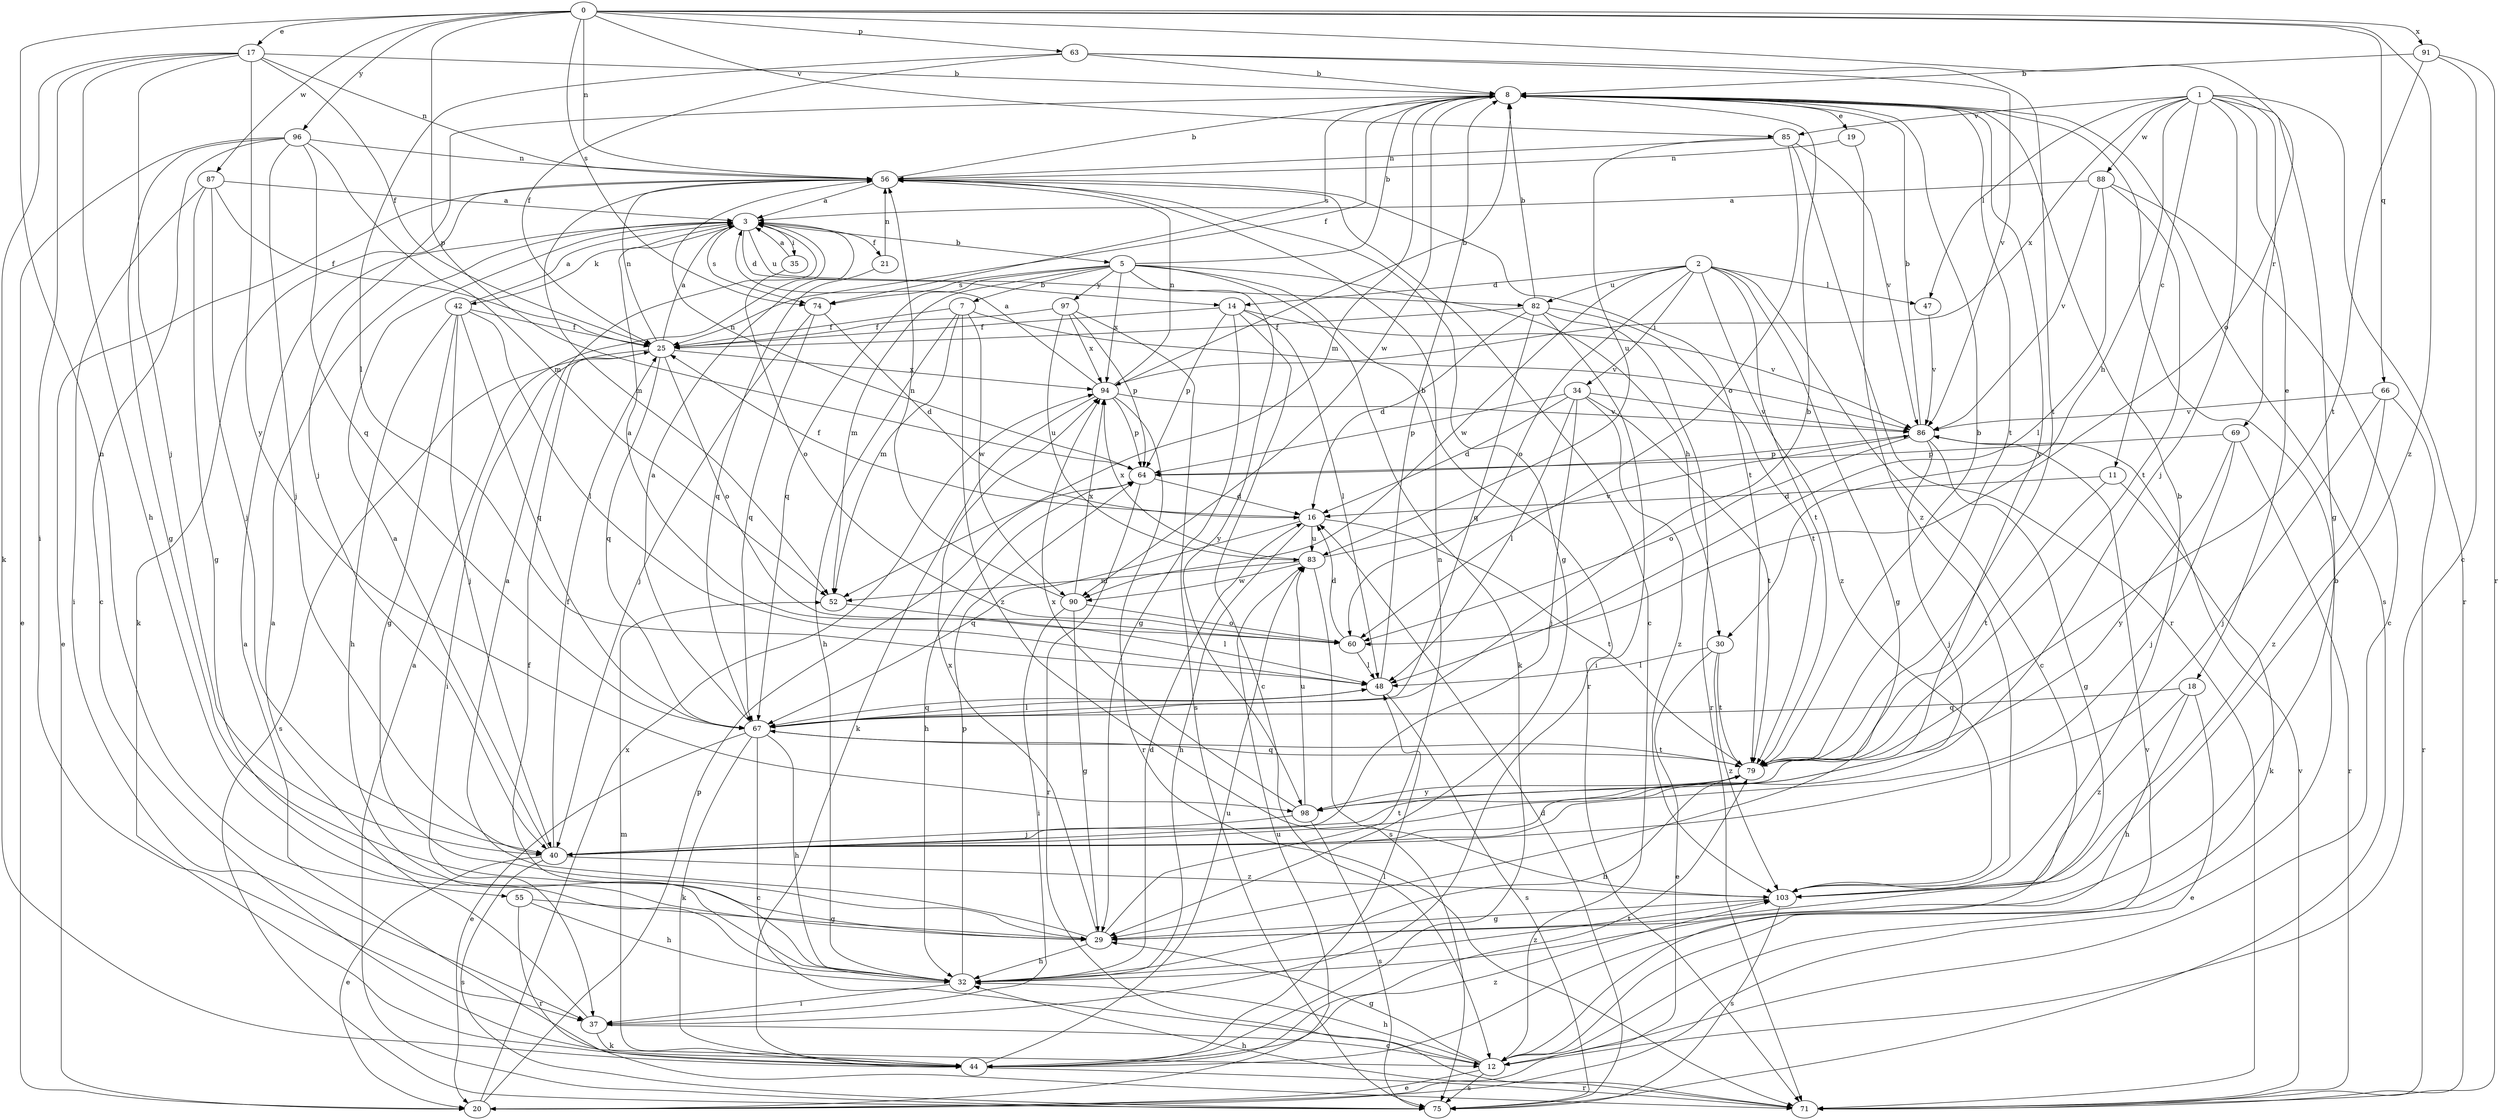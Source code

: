 strict digraph  {
0;
1;
2;
3;
5;
7;
8;
11;
12;
14;
16;
17;
18;
19;
20;
21;
25;
29;
30;
32;
34;
35;
37;
40;
42;
44;
47;
48;
52;
55;
56;
60;
63;
64;
66;
67;
69;
71;
74;
75;
79;
82;
83;
85;
86;
87;
88;
90;
91;
94;
96;
97;
98;
103;
0 -> 17  [label=e];
0 -> 55  [label=n];
0 -> 56  [label=n];
0 -> 60  [label=o];
0 -> 63  [label=p];
0 -> 64  [label=p];
0 -> 66  [label=q];
0 -> 74  [label=s];
0 -> 85  [label=v];
0 -> 87  [label=w];
0 -> 91  [label=x];
0 -> 96  [label=y];
0 -> 103  [label=z];
1 -> 11  [label=c];
1 -> 18  [label=e];
1 -> 29  [label=g];
1 -> 30  [label=h];
1 -> 40  [label=j];
1 -> 47  [label=l];
1 -> 69  [label=r];
1 -> 71  [label=r];
1 -> 85  [label=v];
1 -> 88  [label=w];
1 -> 94  [label=x];
2 -> 12  [label=c];
2 -> 14  [label=d];
2 -> 29  [label=g];
2 -> 34  [label=i];
2 -> 47  [label=l];
2 -> 60  [label=o];
2 -> 79  [label=t];
2 -> 82  [label=u];
2 -> 90  [label=w];
2 -> 103  [label=z];
3 -> 5  [label=b];
3 -> 14  [label=d];
3 -> 21  [label=f];
3 -> 35  [label=i];
3 -> 42  [label=k];
3 -> 74  [label=s];
3 -> 82  [label=u];
5 -> 7  [label=b];
5 -> 8  [label=b];
5 -> 30  [label=h];
5 -> 44  [label=k];
5 -> 52  [label=m];
5 -> 67  [label=q];
5 -> 71  [label=r];
5 -> 74  [label=s];
5 -> 94  [label=x];
5 -> 97  [label=y];
5 -> 98  [label=y];
7 -> 25  [label=f];
7 -> 32  [label=h];
7 -> 52  [label=m];
7 -> 86  [label=v];
7 -> 90  [label=w];
7 -> 103  [label=z];
8 -> 19  [label=e];
8 -> 25  [label=f];
8 -> 40  [label=j];
8 -> 52  [label=m];
8 -> 74  [label=s];
8 -> 75  [label=s];
8 -> 79  [label=t];
8 -> 90  [label=w];
8 -> 98  [label=y];
11 -> 16  [label=d];
11 -> 44  [label=k];
11 -> 79  [label=t];
12 -> 8  [label=b];
12 -> 20  [label=e];
12 -> 29  [label=g];
12 -> 32  [label=h];
12 -> 75  [label=s];
12 -> 86  [label=v];
14 -> 12  [label=c];
14 -> 25  [label=f];
14 -> 29  [label=g];
14 -> 48  [label=l];
14 -> 64  [label=p];
14 -> 86  [label=v];
16 -> 25  [label=f];
16 -> 32  [label=h];
16 -> 67  [label=q];
16 -> 79  [label=t];
16 -> 83  [label=u];
17 -> 8  [label=b];
17 -> 25  [label=f];
17 -> 32  [label=h];
17 -> 37  [label=i];
17 -> 40  [label=j];
17 -> 44  [label=k];
17 -> 56  [label=n];
17 -> 98  [label=y];
18 -> 20  [label=e];
18 -> 32  [label=h];
18 -> 67  [label=q];
18 -> 103  [label=z];
19 -> 56  [label=n];
19 -> 103  [label=z];
20 -> 64  [label=p];
20 -> 83  [label=u];
20 -> 94  [label=x];
21 -> 56  [label=n];
21 -> 67  [label=q];
25 -> 3  [label=a];
25 -> 37  [label=i];
25 -> 56  [label=n];
25 -> 60  [label=o];
25 -> 67  [label=q];
25 -> 75  [label=s];
25 -> 94  [label=x];
29 -> 3  [label=a];
29 -> 32  [label=h];
29 -> 56  [label=n];
29 -> 94  [label=x];
30 -> 20  [label=e];
30 -> 48  [label=l];
30 -> 79  [label=t];
30 -> 103  [label=z];
32 -> 16  [label=d];
32 -> 25  [label=f];
32 -> 37  [label=i];
32 -> 64  [label=p];
32 -> 103  [label=z];
34 -> 16  [label=d];
34 -> 40  [label=j];
34 -> 48  [label=l];
34 -> 64  [label=p];
34 -> 79  [label=t];
34 -> 86  [label=v];
34 -> 103  [label=z];
35 -> 3  [label=a];
35 -> 60  [label=o];
37 -> 3  [label=a];
37 -> 12  [label=c];
37 -> 44  [label=k];
40 -> 3  [label=a];
40 -> 20  [label=e];
40 -> 25  [label=f];
40 -> 75  [label=s];
40 -> 79  [label=t];
40 -> 103  [label=z];
42 -> 3  [label=a];
42 -> 25  [label=f];
42 -> 29  [label=g];
42 -> 32  [label=h];
42 -> 40  [label=j];
42 -> 48  [label=l];
42 -> 67  [label=q];
44 -> 3  [label=a];
44 -> 48  [label=l];
44 -> 52  [label=m];
44 -> 71  [label=r];
44 -> 79  [label=t];
44 -> 83  [label=u];
44 -> 103  [label=z];
47 -> 86  [label=v];
48 -> 8  [label=b];
48 -> 67  [label=q];
48 -> 75  [label=s];
52 -> 48  [label=l];
55 -> 29  [label=g];
55 -> 32  [label=h];
55 -> 71  [label=r];
56 -> 3  [label=a];
56 -> 8  [label=b];
56 -> 12  [label=c];
56 -> 20  [label=e];
56 -> 29  [label=g];
56 -> 44  [label=k];
56 -> 52  [label=m];
56 -> 79  [label=t];
60 -> 3  [label=a];
60 -> 16  [label=d];
60 -> 48  [label=l];
63 -> 8  [label=b];
63 -> 25  [label=f];
63 -> 48  [label=l];
63 -> 79  [label=t];
63 -> 86  [label=v];
64 -> 16  [label=d];
64 -> 32  [label=h];
64 -> 56  [label=n];
64 -> 71  [label=r];
66 -> 40  [label=j];
66 -> 71  [label=r];
66 -> 86  [label=v];
66 -> 103  [label=z];
67 -> 3  [label=a];
67 -> 8  [label=b];
67 -> 12  [label=c];
67 -> 20  [label=e];
67 -> 32  [label=h];
67 -> 44  [label=k];
67 -> 48  [label=l];
67 -> 79  [label=t];
69 -> 40  [label=j];
69 -> 64  [label=p];
69 -> 71  [label=r];
69 -> 98  [label=y];
71 -> 32  [label=h];
71 -> 86  [label=v];
74 -> 16  [label=d];
74 -> 40  [label=j];
74 -> 67  [label=q];
75 -> 3  [label=a];
75 -> 16  [label=d];
79 -> 8  [label=b];
79 -> 32  [label=h];
79 -> 67  [label=q];
79 -> 98  [label=y];
82 -> 8  [label=b];
82 -> 16  [label=d];
82 -> 25  [label=f];
82 -> 37  [label=i];
82 -> 67  [label=q];
82 -> 71  [label=r];
82 -> 79  [label=t];
83 -> 52  [label=m];
83 -> 75  [label=s];
83 -> 86  [label=v];
83 -> 90  [label=w];
83 -> 94  [label=x];
85 -> 56  [label=n];
85 -> 60  [label=o];
85 -> 71  [label=r];
85 -> 83  [label=u];
85 -> 86  [label=v];
86 -> 8  [label=b];
86 -> 29  [label=g];
86 -> 40  [label=j];
86 -> 60  [label=o];
86 -> 64  [label=p];
87 -> 3  [label=a];
87 -> 25  [label=f];
87 -> 29  [label=g];
87 -> 37  [label=i];
87 -> 40  [label=j];
88 -> 3  [label=a];
88 -> 12  [label=c];
88 -> 48  [label=l];
88 -> 79  [label=t];
88 -> 86  [label=v];
90 -> 29  [label=g];
90 -> 37  [label=i];
90 -> 56  [label=n];
90 -> 60  [label=o];
90 -> 94  [label=x];
91 -> 8  [label=b];
91 -> 12  [label=c];
91 -> 71  [label=r];
91 -> 79  [label=t];
94 -> 3  [label=a];
94 -> 8  [label=b];
94 -> 44  [label=k];
94 -> 56  [label=n];
94 -> 64  [label=p];
94 -> 71  [label=r];
94 -> 86  [label=v];
96 -> 12  [label=c];
96 -> 20  [label=e];
96 -> 29  [label=g];
96 -> 40  [label=j];
96 -> 52  [label=m];
96 -> 56  [label=n];
96 -> 67  [label=q];
97 -> 25  [label=f];
97 -> 64  [label=p];
97 -> 75  [label=s];
97 -> 83  [label=u];
97 -> 94  [label=x];
98 -> 40  [label=j];
98 -> 75  [label=s];
98 -> 83  [label=u];
98 -> 94  [label=x];
103 -> 8  [label=b];
103 -> 29  [label=g];
103 -> 75  [label=s];
}
